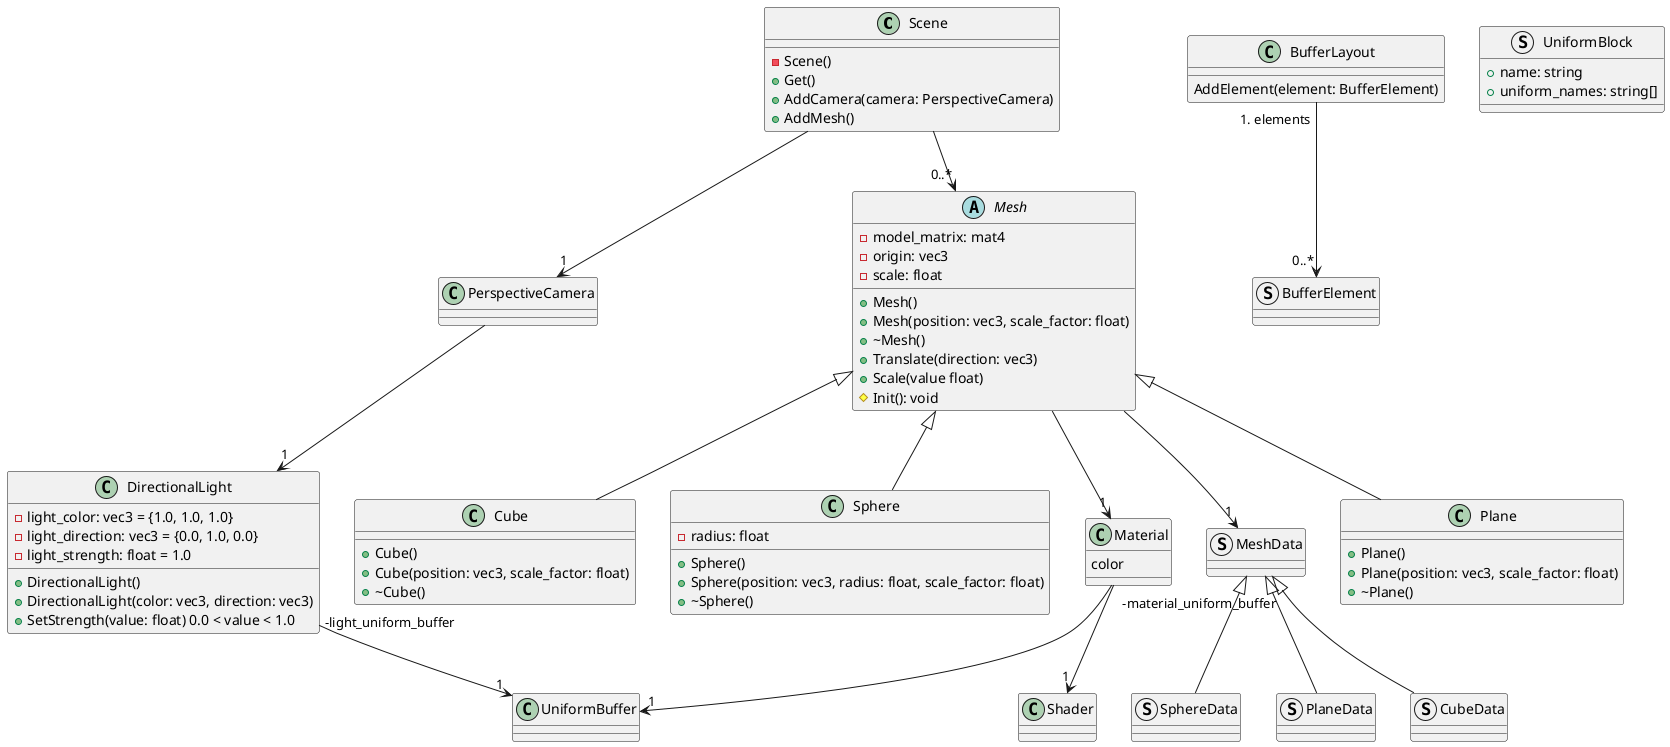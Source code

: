 @startuml renderer_classes
class Scene
Scene : -Scene()
Scene : +Get()
Scene : +AddCamera(camera: PerspectiveCamera)
Scene : +AddMesh()

Scene --> "1" PerspectiveCamera
Scene --> "0..*" Mesh

class PerspectiveCamera
PerspectiveCamera --> "1" DirectionalLight

abstract Mesh
Mesh : -model_matrix: mat4
Mesh : -origin: vec3
Mesh : -scale: float
Mesh : +Mesh()
Mesh : +Mesh(position: vec3, scale_factor: float)
Mesh : +\~Mesh()
Mesh : +Translate(direction: vec3)
Mesh : +Scale(value float)
Mesh : #Init(): void

class Plane
Plane : +Plane()
Plane : +Plane(position: vec3, scale_factor: float)
Plane : +\~Plane()

class Cube
Cube : +Cube()
Cube : +Cube(position: vec3, scale_factor: float)
Cube : +\~Cube()

class Sphere
Sphere : -radius: float
Sphere : +Sphere()
Sphere : +Sphere(position: vec3, radius: float, scale_factor: float)
Sphere : +\~Sphere()

struct MeshData

struct PlaneData

struct CubeData

struct SphereData

struct BufferElement

class BufferLayout
BufferLayout : AddElement(element: BufferElement)

struct UniformBlock
UniformBlock : +name: string
UniformBlock : +uniform_names: string[]

BufferLayout "#elements" --> "0..*" BufferElement

class UniformBuffer

class DirectionalLight
DirectionalLight : -light_color: vec3 = {1.0, 1.0, 1.0}
DirectionalLight : -light_direction: vec3 = {0.0, 1.0, 0.0}
DirectionalLight : -light_strength: float = 1.0
DirectionalLight : +DirectionalLight()
DirectionalLight : +DirectionalLight(color: vec3, direction: vec3)
DirectionalLight : +SetStrength(value: float) 0.0 < value < 1.0

DirectionalLight "-light_uniform_buffer" --> "1" UniformBuffer

class Material
Material : color

Material --> "1" Shader
Material "-material_uniform_buffer" --> "1" UniformBuffer

Mesh --> "1" MeshData
Mesh --> "1" Material
MeshData <|-- PlaneData
MeshData <|-- CubeData
MeshData <|-- SphereData

Mesh <|-- Plane
Mesh <|-- Cube
Mesh <|-- Sphere
@enduml